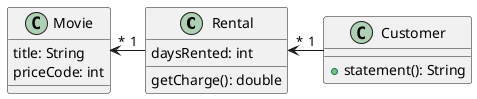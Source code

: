 @startuml

class Rental {
 daysRented: int
 getCharge(): double
}

class Movie {
title: String
priceCode: int

}

class Customer {
 + statement(): String
}

Customer "1" -left-> "*" Rental
Rental "1" -left-> "*" Movie

@enduml